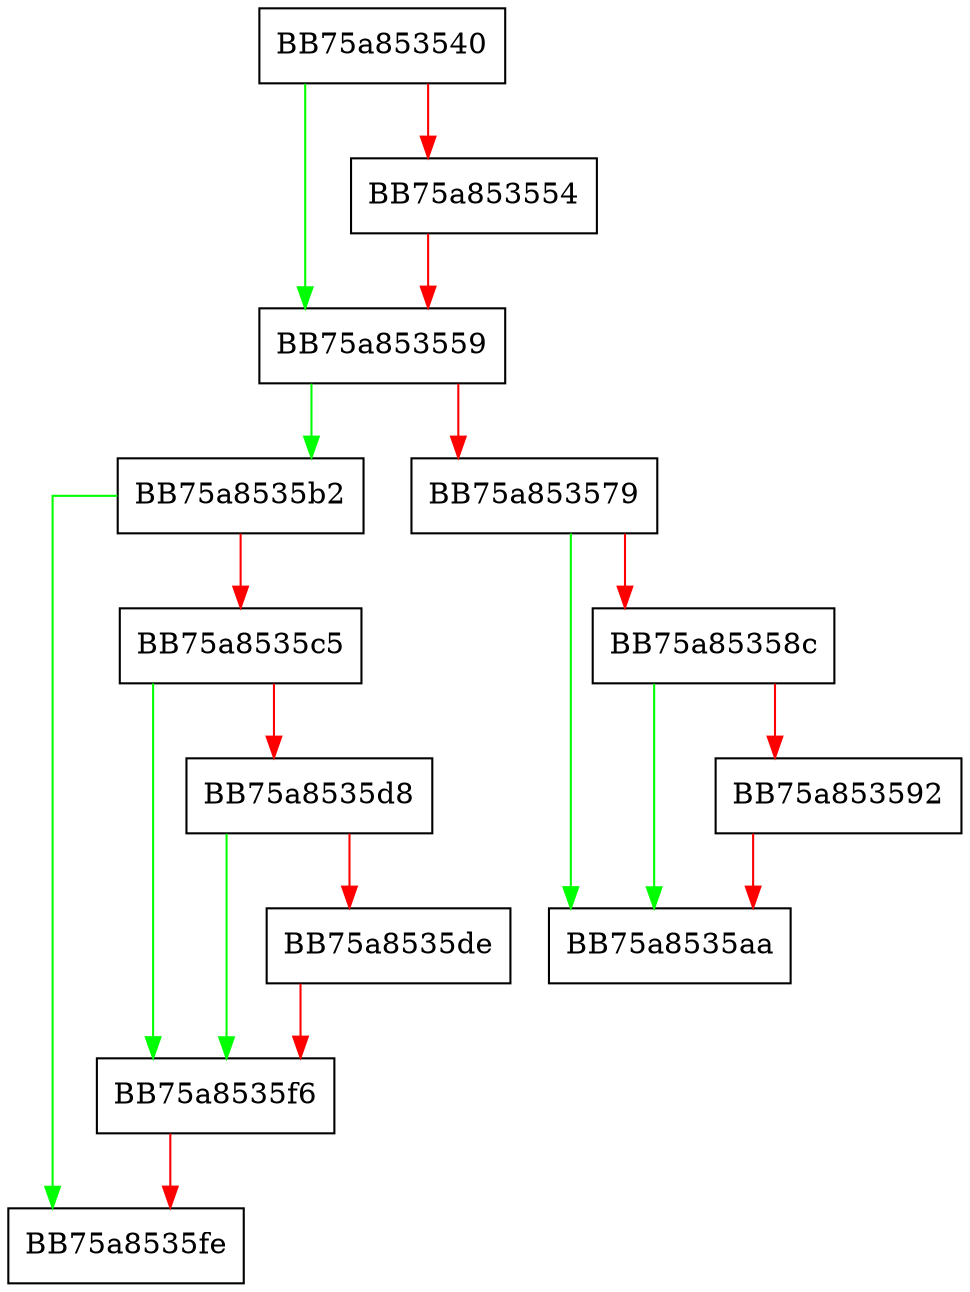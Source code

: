 digraph GetAttributeList {
  node [shape="box"];
  graph [splines=ortho];
  BB75a853540 -> BB75a853559 [color="green"];
  BB75a853540 -> BB75a853554 [color="red"];
  BB75a853554 -> BB75a853559 [color="red"];
  BB75a853559 -> BB75a8535b2 [color="green"];
  BB75a853559 -> BB75a853579 [color="red"];
  BB75a853579 -> BB75a8535aa [color="green"];
  BB75a853579 -> BB75a85358c [color="red"];
  BB75a85358c -> BB75a8535aa [color="green"];
  BB75a85358c -> BB75a853592 [color="red"];
  BB75a853592 -> BB75a8535aa [color="red"];
  BB75a8535b2 -> BB75a8535fe [color="green"];
  BB75a8535b2 -> BB75a8535c5 [color="red"];
  BB75a8535c5 -> BB75a8535f6 [color="green"];
  BB75a8535c5 -> BB75a8535d8 [color="red"];
  BB75a8535d8 -> BB75a8535f6 [color="green"];
  BB75a8535d8 -> BB75a8535de [color="red"];
  BB75a8535de -> BB75a8535f6 [color="red"];
  BB75a8535f6 -> BB75a8535fe [color="red"];
}